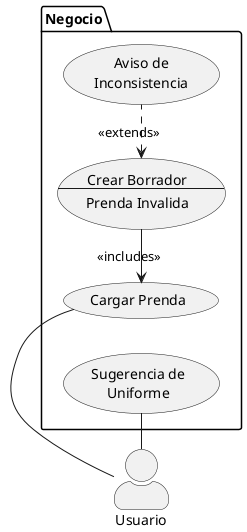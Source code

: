 @startuml
/'
DOCUMENTACIÓN: https://plantuml.com/use-case-diagram
NOTA: GITHUB no renderiza este tipo de diagramas, sacar screenshot
'/


skinparam actorStyle awesome
"Usuario" as U

package "Negocio" {
left to right direction
usecase UC2 as (Cargar Prenda)
usecase UC3 as "Crear Borrador
---
Prenda Invalida"
usecase UC4 as "Sugerencia de\nUniforme"
U - UC2
UC2 <- UC3 : <<includes>>
UC3 <.(Aviso de\nInconsistencia) :<<extends>>
U - UC4


}
@enduml